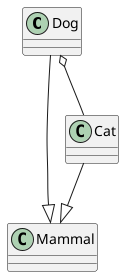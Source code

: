 {
  "sha1": "6gw68grjj61myeovrassjz2nrwv1i2r",
  "insertion": {
    "when": "2024-05-30T20:48:20.958Z",
    "user": "plantuml@gmail.com"
  }
}
@startuml

Dog --|> Mammal

class Dog

Dog o-- Cat

Cat --|> Mammal
@enduml
